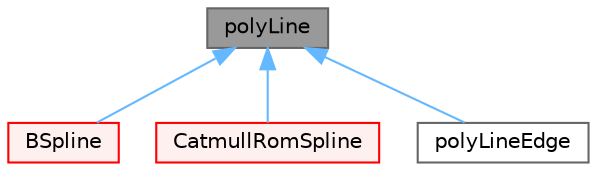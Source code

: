 digraph "polyLine"
{
 // LATEX_PDF_SIZE
  bgcolor="transparent";
  edge [fontname=Helvetica,fontsize=10,labelfontname=Helvetica,labelfontsize=10];
  node [fontname=Helvetica,fontsize=10,shape=box,height=0.2,width=0.4];
  Node1 [id="Node000001",label="polyLine",height=0.2,width=0.4,color="gray40", fillcolor="grey60", style="filled", fontcolor="black",tooltip="A series of straight line segments, which can also be interpreted as a series of control points for s..."];
  Node1 -> Node2 [id="edge1_Node000001_Node000002",dir="back",color="steelblue1",style="solid",tooltip=" "];
  Node2 [id="Node000002",label="BSpline",height=0.2,width=0.4,color="red", fillcolor="#FFF0F0", style="filled",URL="$classFoam_1_1BSpline.html",tooltip="An implementation of B-splines."];
  Node1 -> Node4 [id="edge2_Node000001_Node000004",dir="back",color="steelblue1",style="solid",tooltip=" "];
  Node4 [id="Node000004",label="CatmullRomSpline",height=0.2,width=0.4,color="red", fillcolor="#FFF0F0", style="filled",URL="$classFoam_1_1CatmullRomSpline.html",tooltip="An implementation of Catmull-Rom splines (sometimes known as Overhauser splines)."];
  Node1 -> Node6 [id="edge3_Node000001_Node000006",dir="back",color="steelblue1",style="solid",tooltip=" "];
  Node6 [id="Node000006",label="polyLineEdge",height=0.2,width=0.4,color="gray40", fillcolor="white", style="filled",URL="$classFoam_1_1blockEdges_1_1polyLineEdge.html",tooltip="A blockEdge defined in terms of a series of straight line segments."];
}
